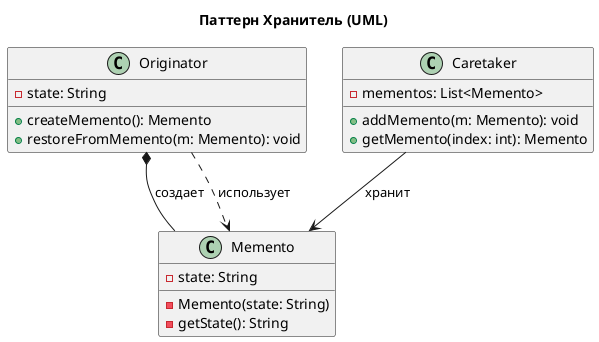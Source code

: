 @startuml MementoPatternUML
title Паттерн Хранитель (UML)

class Originator {
    - state: String
    + createMemento(): Memento
    + restoreFromMemento(m: Memento): void
}

class Memento {
    - state: String
    - Memento(state: String)
    - getState(): String
}

class Caretaker {
    - mementos: List<Memento>
    + addMemento(m: Memento): void
    + getMemento(index: int): Memento
}

' Композиция: Memento является частью Originator'
Originator *-- Memento : создает

' Ассоциация: Caretaker хранит Memento'
Caretaker --> Memento : хранит

' Зависимость: Originator использует Memento для восстановления'
Originator ..> Memento : использует

@enduml